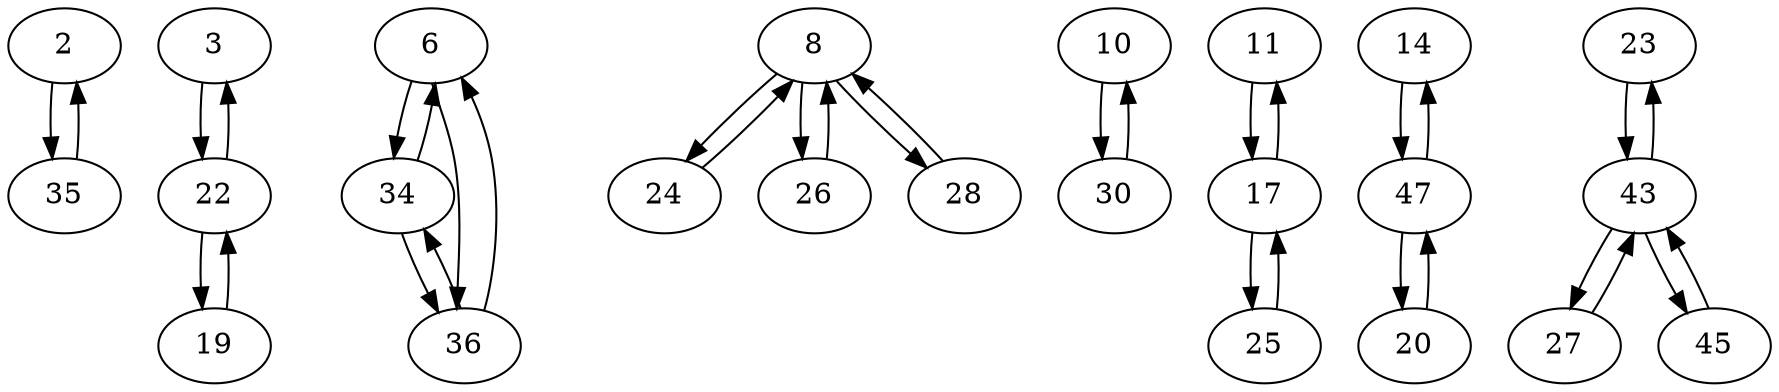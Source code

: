 digraph G {
  2 -> 35;
  3 -> 22;
  6 -> 34;
  6 -> 36;
  8 -> 24;
  8 -> 26;
  8 -> 28;
  10 -> 30;
  11 -> 17;
  14 -> 47;
  17 -> 11;
  17 -> 25;
  19 -> 22;
  20 -> 47;
  22 -> 3;
  22 -> 19;
  23 -> 43;
  24 -> 8;
  25 -> 17;
  26 -> 8;
  27 -> 43;
  28 -> 8;
  30 -> 10;
  34 -> 6;
  34 -> 36;
  35 -> 2;
  36 -> 6;
  36 -> 34;
  43 -> 23;
  43 -> 27;
  43 -> 45;
  45 -> 43;
  47 -> 14;
  47 -> 20;
}
